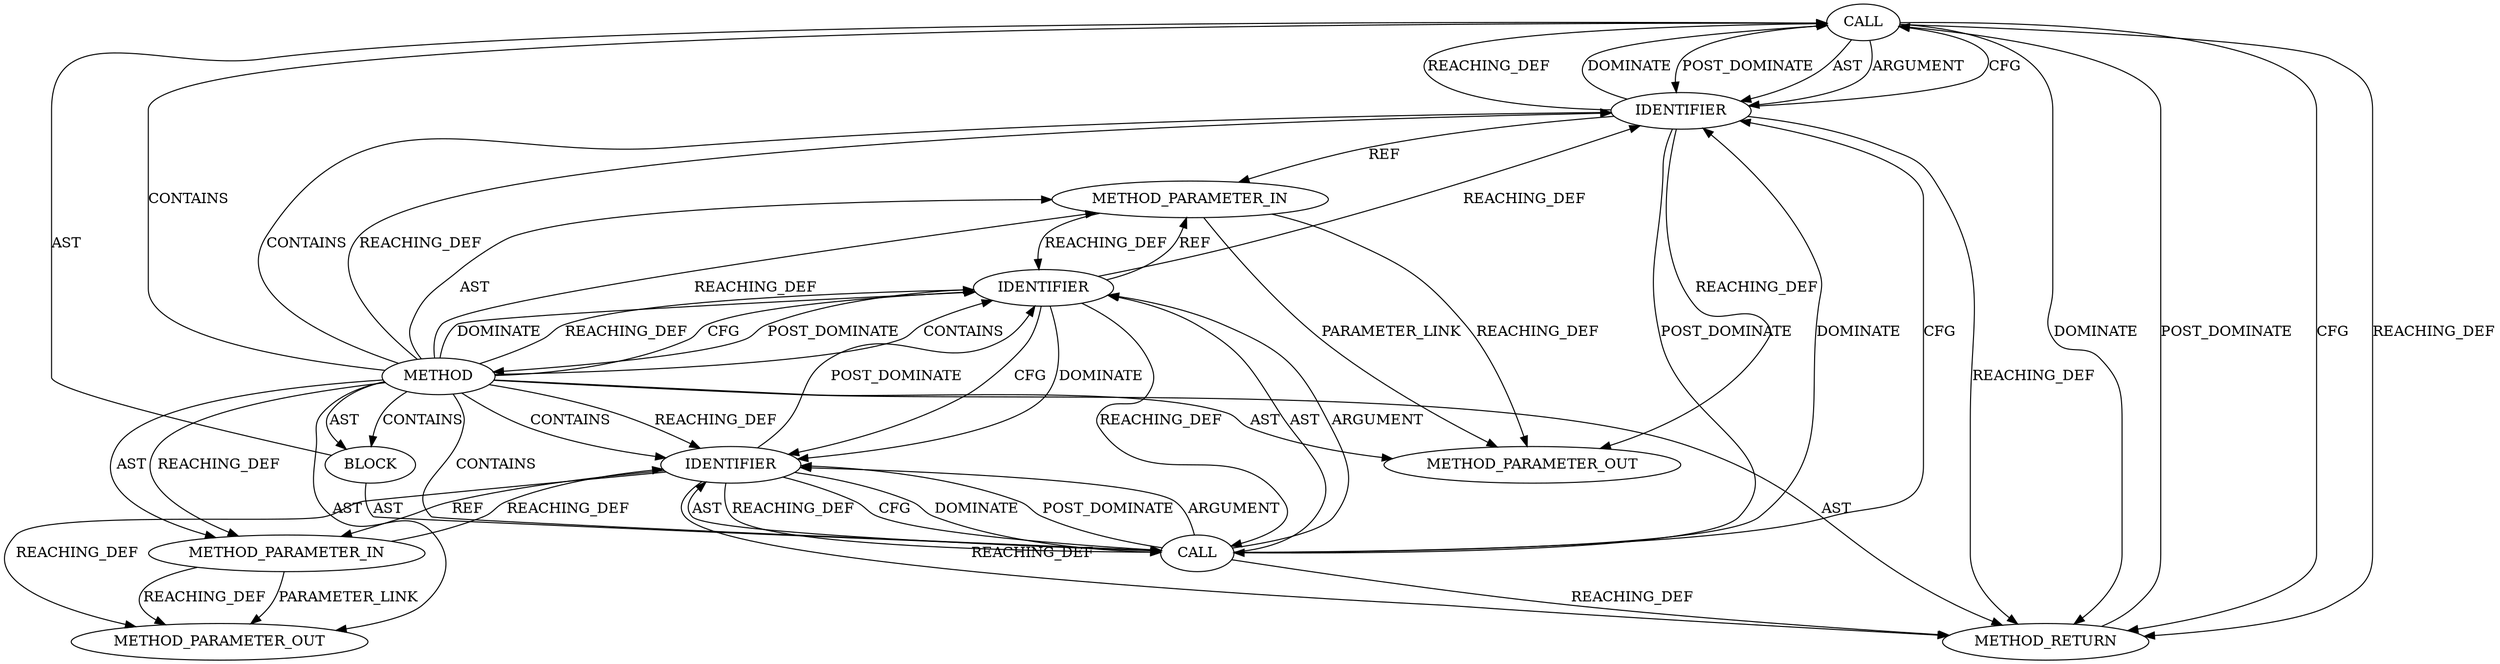 digraph {
  16112 [label=CALL ORDER=2 ARGUMENT_INDEX=-1 CODE="release_sock(sk)" COLUMN_NUMBER=2 METHOD_FULL_NAME="release_sock" LINE_NUMBER=1947 TYPE_FULL_NAME="<empty>" DISPATCH_TYPE="STATIC_DISPATCH" SIGNATURE="" NAME="release_sock"]
  16111 [label=IDENTIFIER ORDER=2 ARGUMENT_INDEX=2 CODE="ctx" COLUMN_NUMBER=28 LINE_NUMBER=1946 TYPE_FULL_NAME="tls_sw_context_rx*" NAME="ctx"]
  16110 [label=IDENTIFIER ORDER=1 ARGUMENT_INDEX=1 CODE="sk" COLUMN_NUMBER=24 LINE_NUMBER=1946 TYPE_FULL_NAME="sock*" NAME="sk"]
  16106 [label=METHOD_PARAMETER_IN ORDER=1 CODE="struct sock *sk" IS_VARIADIC=false COLUMN_NUMBER=34 LINE_NUMBER=1944 TYPE_FULL_NAME="sock*" EVALUATION_STRATEGY="BY_VALUE" INDEX=1 NAME="sk"]
  16114 [label=METHOD_RETURN ORDER=4 CODE="RET" COLUMN_NUMBER=1 LINE_NUMBER=1944 TYPE_FULL_NAME="void" EVALUATION_STRATEGY="BY_VALUE"]
  16108 [label=BLOCK ORDER=3 ARGUMENT_INDEX=-1 CODE="{
	tls_rx_reader_release(sk, ctx);
	release_sock(sk);
}" COLUMN_NUMBER=1 LINE_NUMBER=1945 TYPE_FULL_NAME="void"]
  16109 [label=CALL ORDER=1 ARGUMENT_INDEX=-1 CODE="tls_rx_reader_release(sk, ctx)" COLUMN_NUMBER=2 METHOD_FULL_NAME="tls_rx_reader_release" LINE_NUMBER=1946 TYPE_FULL_NAME="<empty>" DISPATCH_TYPE="STATIC_DISPATCH" SIGNATURE="" NAME="tls_rx_reader_release"]
  16113 [label=IDENTIFIER ORDER=1 ARGUMENT_INDEX=1 CODE="sk" COLUMN_NUMBER=15 LINE_NUMBER=1947 TYPE_FULL_NAME="sock*" NAME="sk"]
  21680 [label=METHOD_PARAMETER_OUT ORDER=1 CODE="struct sock *sk" IS_VARIADIC=false COLUMN_NUMBER=34 LINE_NUMBER=1944 TYPE_FULL_NAME="sock*" EVALUATION_STRATEGY="BY_VALUE" INDEX=1 NAME="sk"]
  16105 [label=METHOD COLUMN_NUMBER=1 LINE_NUMBER=1944 COLUMN_NUMBER_END=1 IS_EXTERNAL=false SIGNATURE="void tls_rx_reader_unlock (sock*,tls_sw_context_rx*)" NAME="tls_rx_reader_unlock" AST_PARENT_TYPE="TYPE_DECL" AST_PARENT_FULL_NAME="tls_sw.c:<global>" ORDER=45 CODE="static void tls_rx_reader_unlock(struct sock *sk, struct tls_sw_context_rx *ctx)
{
	tls_rx_reader_release(sk, ctx);
	release_sock(sk);
}" FULL_NAME="tls_rx_reader_unlock" LINE_NUMBER_END=1948 FILENAME="tls_sw.c"]
  21681 [label=METHOD_PARAMETER_OUT ORDER=2 CODE="struct tls_sw_context_rx *ctx" IS_VARIADIC=false COLUMN_NUMBER=51 LINE_NUMBER=1944 TYPE_FULL_NAME="tls_sw_context_rx*" EVALUATION_STRATEGY="BY_VALUE" INDEX=2 NAME="ctx"]
  16107 [label=METHOD_PARAMETER_IN ORDER=2 CODE="struct tls_sw_context_rx *ctx" IS_VARIADIC=false COLUMN_NUMBER=51 LINE_NUMBER=1944 TYPE_FULL_NAME="tls_sw_context_rx*" EVALUATION_STRATEGY="BY_VALUE" INDEX=2 NAME="ctx"]
  16111 -> 21681 [label=REACHING_DEF VARIABLE="ctx"]
  16110 -> 16105 [label=POST_DOMINATE ]
  16105 -> 16113 [label=REACHING_DEF VARIABLE=""]
  16111 -> 16109 [label=REACHING_DEF VARIABLE="ctx"]
  16111 -> 16109 [label=CFG ]
  16110 -> 16111 [label=CFG ]
  16111 -> 16110 [label=POST_DOMINATE ]
  16111 -> 16109 [label=DOMINATE ]
  16113 -> 16112 [label=CFG ]
  16113 -> 16109 [label=POST_DOMINATE ]
  16105 -> 16106 [label=AST ]
  16109 -> 16110 [label=AST ]
  16106 -> 21680 [label=REACHING_DEF VARIABLE="sk"]
  16105 -> 16106 [label=REACHING_DEF VARIABLE=""]
  16111 -> 16107 [label=REF ]
  16110 -> 16109 [label=REACHING_DEF VARIABLE="sk"]
  16112 -> 16113 [label=POST_DOMINATE ]
  16105 -> 16109 [label=CONTAINS ]
  16105 -> 16107 [label=REACHING_DEF VARIABLE=""]
  16112 -> 16113 [label=AST ]
  16109 -> 16110 [label=ARGUMENT ]
  16105 -> 21681 [label=AST ]
  16106 -> 16110 [label=REACHING_DEF VARIABLE="sk"]
  16109 -> 16111 [label=POST_DOMINATE ]
  16105 -> 16111 [label=REACHING_DEF VARIABLE=""]
  16107 -> 21681 [label=PARAMETER_LINK ]
  16111 -> 16114 [label=REACHING_DEF VARIABLE="ctx"]
  16107 -> 21681 [label=REACHING_DEF VARIABLE="ctx"]
  16113 -> 16112 [label=REACHING_DEF VARIABLE="sk"]
  16109 -> 16111 [label=ARGUMENT ]
  16105 -> 16110 [label=CONTAINS ]
  16105 -> 16113 [label=CONTAINS ]
  16105 -> 16107 [label=AST ]
  16105 -> 16110 [label=DOMINATE ]
  16113 -> 16114 [label=REACHING_DEF VARIABLE="sk"]
  16112 -> 16114 [label=REACHING_DEF VARIABLE="release_sock(sk)"]
  16107 -> 16111 [label=REACHING_DEF VARIABLE="ctx"]
  16105 -> 16112 [label=CONTAINS ]
  16105 -> 16108 [label=AST ]
  16113 -> 21680 [label=REACHING_DEF VARIABLE="sk"]
  16109 -> 16114 [label=REACHING_DEF VARIABLE="tls_rx_reader_release(sk, ctx)"]
  16105 -> 16110 [label=REACHING_DEF VARIABLE=""]
  16110 -> 16113 [label=REACHING_DEF VARIABLE="sk"]
  16112 -> 16114 [label=CFG ]
  16108 -> 16109 [label=AST ]
  16105 -> 21680 [label=AST ]
  16110 -> 16106 [label=REF ]
  16108 -> 16112 [label=AST ]
  16105 -> 16114 [label=AST ]
  16105 -> 16110 [label=CFG ]
  16106 -> 21680 [label=PARAMETER_LINK ]
  16109 -> 16113 [label=CFG ]
  16109 -> 16111 [label=AST ]
  16110 -> 16111 [label=DOMINATE ]
  16105 -> 16108 [label=CONTAINS ]
  16113 -> 16106 [label=REF ]
  16109 -> 16113 [label=DOMINATE ]
  16112 -> 16113 [label=ARGUMENT ]
  16114 -> 16112 [label=POST_DOMINATE ]
  16112 -> 16114 [label=DOMINATE ]
  16113 -> 16112 [label=DOMINATE ]
  16105 -> 16111 [label=CONTAINS ]
}
